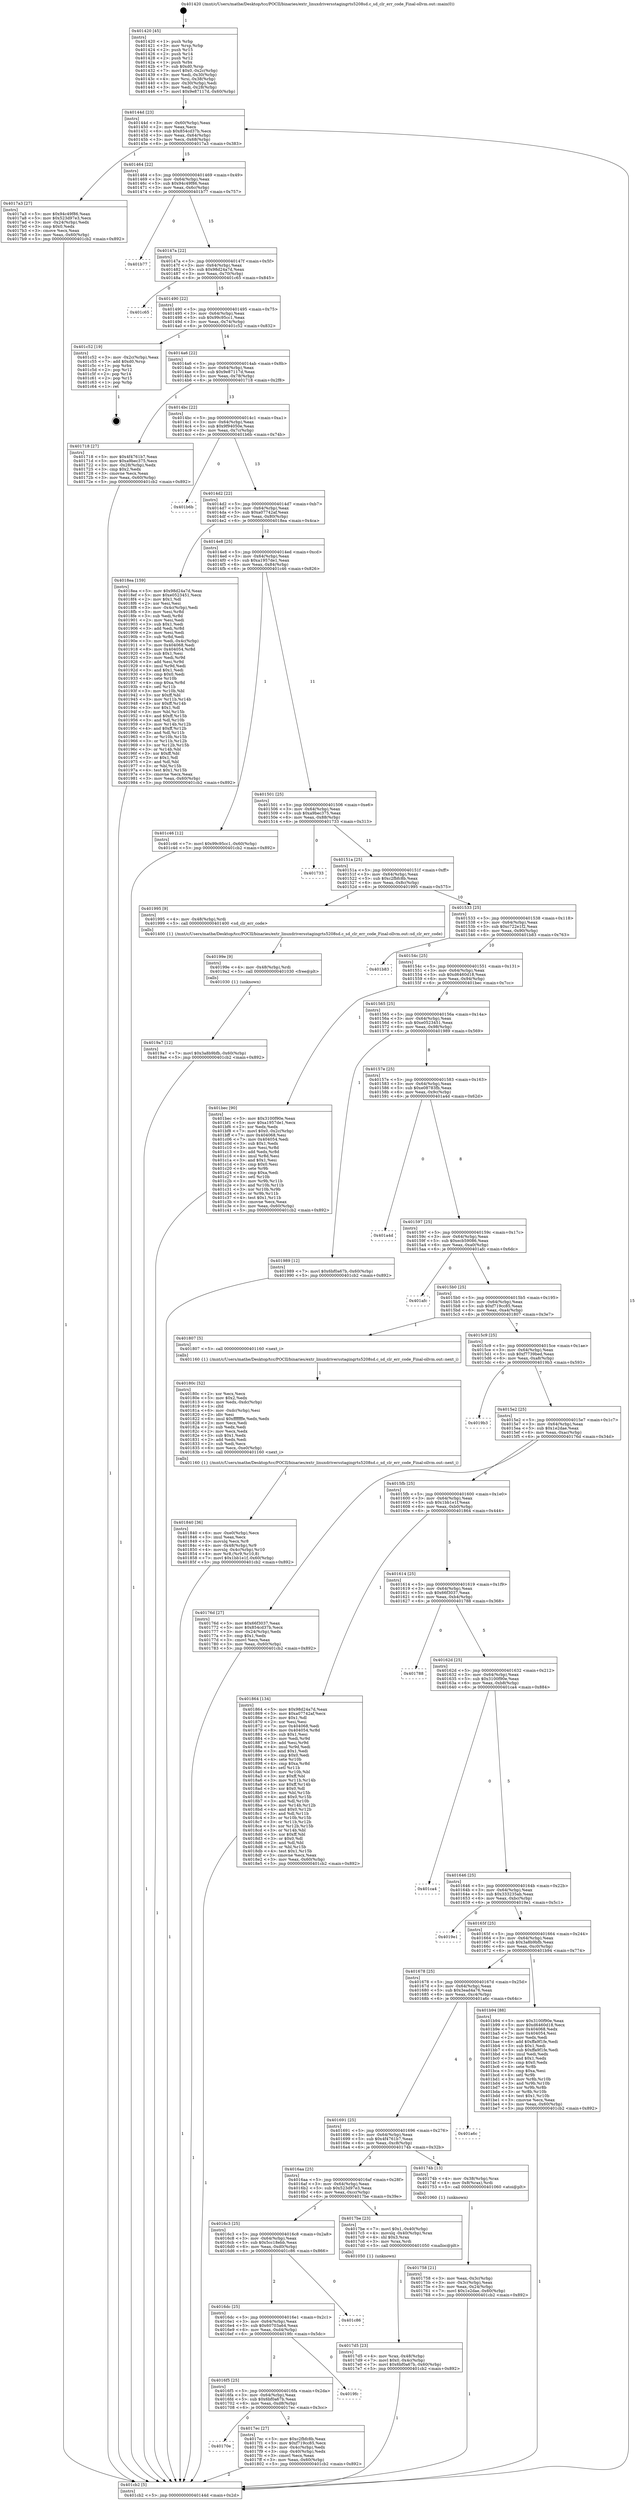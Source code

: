 digraph "0x401420" {
  label = "0x401420 (/mnt/c/Users/mathe/Desktop/tcc/POCII/binaries/extr_linuxdriversstagingrts5208sd.c_sd_clr_err_code_Final-ollvm.out::main(0))"
  labelloc = "t"
  node[shape=record]

  Entry [label="",width=0.3,height=0.3,shape=circle,fillcolor=black,style=filled]
  "0x40144d" [label="{
     0x40144d [23]\l
     | [instrs]\l
     &nbsp;&nbsp;0x40144d \<+3\>: mov -0x60(%rbp),%eax\l
     &nbsp;&nbsp;0x401450 \<+2\>: mov %eax,%ecx\l
     &nbsp;&nbsp;0x401452 \<+6\>: sub $0x854cd37b,%ecx\l
     &nbsp;&nbsp;0x401458 \<+3\>: mov %eax,-0x64(%rbp)\l
     &nbsp;&nbsp;0x40145b \<+3\>: mov %ecx,-0x68(%rbp)\l
     &nbsp;&nbsp;0x40145e \<+6\>: je 00000000004017a3 \<main+0x383\>\l
  }"]
  "0x4017a3" [label="{
     0x4017a3 [27]\l
     | [instrs]\l
     &nbsp;&nbsp;0x4017a3 \<+5\>: mov $0x94c49f86,%eax\l
     &nbsp;&nbsp;0x4017a8 \<+5\>: mov $0x523d97e3,%ecx\l
     &nbsp;&nbsp;0x4017ad \<+3\>: mov -0x24(%rbp),%edx\l
     &nbsp;&nbsp;0x4017b0 \<+3\>: cmp $0x0,%edx\l
     &nbsp;&nbsp;0x4017b3 \<+3\>: cmove %ecx,%eax\l
     &nbsp;&nbsp;0x4017b6 \<+3\>: mov %eax,-0x60(%rbp)\l
     &nbsp;&nbsp;0x4017b9 \<+5\>: jmp 0000000000401cb2 \<main+0x892\>\l
  }"]
  "0x401464" [label="{
     0x401464 [22]\l
     | [instrs]\l
     &nbsp;&nbsp;0x401464 \<+5\>: jmp 0000000000401469 \<main+0x49\>\l
     &nbsp;&nbsp;0x401469 \<+3\>: mov -0x64(%rbp),%eax\l
     &nbsp;&nbsp;0x40146c \<+5\>: sub $0x94c49f86,%eax\l
     &nbsp;&nbsp;0x401471 \<+3\>: mov %eax,-0x6c(%rbp)\l
     &nbsp;&nbsp;0x401474 \<+6\>: je 0000000000401b77 \<main+0x757\>\l
  }"]
  Exit [label="",width=0.3,height=0.3,shape=circle,fillcolor=black,style=filled,peripheries=2]
  "0x401b77" [label="{
     0x401b77\l
  }", style=dashed]
  "0x40147a" [label="{
     0x40147a [22]\l
     | [instrs]\l
     &nbsp;&nbsp;0x40147a \<+5\>: jmp 000000000040147f \<main+0x5f\>\l
     &nbsp;&nbsp;0x40147f \<+3\>: mov -0x64(%rbp),%eax\l
     &nbsp;&nbsp;0x401482 \<+5\>: sub $0x98d24a7d,%eax\l
     &nbsp;&nbsp;0x401487 \<+3\>: mov %eax,-0x70(%rbp)\l
     &nbsp;&nbsp;0x40148a \<+6\>: je 0000000000401c65 \<main+0x845\>\l
  }"]
  "0x4019a7" [label="{
     0x4019a7 [12]\l
     | [instrs]\l
     &nbsp;&nbsp;0x4019a7 \<+7\>: movl $0x3a8b9bfb,-0x60(%rbp)\l
     &nbsp;&nbsp;0x4019ae \<+5\>: jmp 0000000000401cb2 \<main+0x892\>\l
  }"]
  "0x401c65" [label="{
     0x401c65\l
  }", style=dashed]
  "0x401490" [label="{
     0x401490 [22]\l
     | [instrs]\l
     &nbsp;&nbsp;0x401490 \<+5\>: jmp 0000000000401495 \<main+0x75\>\l
     &nbsp;&nbsp;0x401495 \<+3\>: mov -0x64(%rbp),%eax\l
     &nbsp;&nbsp;0x401498 \<+5\>: sub $0x99c95cc1,%eax\l
     &nbsp;&nbsp;0x40149d \<+3\>: mov %eax,-0x74(%rbp)\l
     &nbsp;&nbsp;0x4014a0 \<+6\>: je 0000000000401c52 \<main+0x832\>\l
  }"]
  "0x40199e" [label="{
     0x40199e [9]\l
     | [instrs]\l
     &nbsp;&nbsp;0x40199e \<+4\>: mov -0x48(%rbp),%rdi\l
     &nbsp;&nbsp;0x4019a2 \<+5\>: call 0000000000401030 \<free@plt\>\l
     | [calls]\l
     &nbsp;&nbsp;0x401030 \{1\} (unknown)\l
  }"]
  "0x401c52" [label="{
     0x401c52 [19]\l
     | [instrs]\l
     &nbsp;&nbsp;0x401c52 \<+3\>: mov -0x2c(%rbp),%eax\l
     &nbsp;&nbsp;0x401c55 \<+7\>: add $0xd0,%rsp\l
     &nbsp;&nbsp;0x401c5c \<+1\>: pop %rbx\l
     &nbsp;&nbsp;0x401c5d \<+2\>: pop %r12\l
     &nbsp;&nbsp;0x401c5f \<+2\>: pop %r14\l
     &nbsp;&nbsp;0x401c61 \<+2\>: pop %r15\l
     &nbsp;&nbsp;0x401c63 \<+1\>: pop %rbp\l
     &nbsp;&nbsp;0x401c64 \<+1\>: ret\l
  }"]
  "0x4014a6" [label="{
     0x4014a6 [22]\l
     | [instrs]\l
     &nbsp;&nbsp;0x4014a6 \<+5\>: jmp 00000000004014ab \<main+0x8b\>\l
     &nbsp;&nbsp;0x4014ab \<+3\>: mov -0x64(%rbp),%eax\l
     &nbsp;&nbsp;0x4014ae \<+5\>: sub $0x9e87117d,%eax\l
     &nbsp;&nbsp;0x4014b3 \<+3\>: mov %eax,-0x78(%rbp)\l
     &nbsp;&nbsp;0x4014b6 \<+6\>: je 0000000000401718 \<main+0x2f8\>\l
  }"]
  "0x401840" [label="{
     0x401840 [36]\l
     | [instrs]\l
     &nbsp;&nbsp;0x401840 \<+6\>: mov -0xe0(%rbp),%ecx\l
     &nbsp;&nbsp;0x401846 \<+3\>: imul %eax,%ecx\l
     &nbsp;&nbsp;0x401849 \<+3\>: movslq %ecx,%r8\l
     &nbsp;&nbsp;0x40184c \<+4\>: mov -0x48(%rbp),%r9\l
     &nbsp;&nbsp;0x401850 \<+4\>: movslq -0x4c(%rbp),%r10\l
     &nbsp;&nbsp;0x401854 \<+4\>: mov %r8,(%r9,%r10,8)\l
     &nbsp;&nbsp;0x401858 \<+7\>: movl $0x1bb1e1f,-0x60(%rbp)\l
     &nbsp;&nbsp;0x40185f \<+5\>: jmp 0000000000401cb2 \<main+0x892\>\l
  }"]
  "0x401718" [label="{
     0x401718 [27]\l
     | [instrs]\l
     &nbsp;&nbsp;0x401718 \<+5\>: mov $0x4f4761b7,%eax\l
     &nbsp;&nbsp;0x40171d \<+5\>: mov $0xa9bec375,%ecx\l
     &nbsp;&nbsp;0x401722 \<+3\>: mov -0x28(%rbp),%edx\l
     &nbsp;&nbsp;0x401725 \<+3\>: cmp $0x2,%edx\l
     &nbsp;&nbsp;0x401728 \<+3\>: cmovne %ecx,%eax\l
     &nbsp;&nbsp;0x40172b \<+3\>: mov %eax,-0x60(%rbp)\l
     &nbsp;&nbsp;0x40172e \<+5\>: jmp 0000000000401cb2 \<main+0x892\>\l
  }"]
  "0x4014bc" [label="{
     0x4014bc [22]\l
     | [instrs]\l
     &nbsp;&nbsp;0x4014bc \<+5\>: jmp 00000000004014c1 \<main+0xa1\>\l
     &nbsp;&nbsp;0x4014c1 \<+3\>: mov -0x64(%rbp),%eax\l
     &nbsp;&nbsp;0x4014c4 \<+5\>: sub $0x9f94050e,%eax\l
     &nbsp;&nbsp;0x4014c9 \<+3\>: mov %eax,-0x7c(%rbp)\l
     &nbsp;&nbsp;0x4014cc \<+6\>: je 0000000000401b6b \<main+0x74b\>\l
  }"]
  "0x401cb2" [label="{
     0x401cb2 [5]\l
     | [instrs]\l
     &nbsp;&nbsp;0x401cb2 \<+5\>: jmp 000000000040144d \<main+0x2d\>\l
  }"]
  "0x401420" [label="{
     0x401420 [45]\l
     | [instrs]\l
     &nbsp;&nbsp;0x401420 \<+1\>: push %rbp\l
     &nbsp;&nbsp;0x401421 \<+3\>: mov %rsp,%rbp\l
     &nbsp;&nbsp;0x401424 \<+2\>: push %r15\l
     &nbsp;&nbsp;0x401426 \<+2\>: push %r14\l
     &nbsp;&nbsp;0x401428 \<+2\>: push %r12\l
     &nbsp;&nbsp;0x40142a \<+1\>: push %rbx\l
     &nbsp;&nbsp;0x40142b \<+7\>: sub $0xd0,%rsp\l
     &nbsp;&nbsp;0x401432 \<+7\>: movl $0x0,-0x2c(%rbp)\l
     &nbsp;&nbsp;0x401439 \<+3\>: mov %edi,-0x30(%rbp)\l
     &nbsp;&nbsp;0x40143c \<+4\>: mov %rsi,-0x38(%rbp)\l
     &nbsp;&nbsp;0x401440 \<+3\>: mov -0x30(%rbp),%edi\l
     &nbsp;&nbsp;0x401443 \<+3\>: mov %edi,-0x28(%rbp)\l
     &nbsp;&nbsp;0x401446 \<+7\>: movl $0x9e87117d,-0x60(%rbp)\l
  }"]
  "0x40180c" [label="{
     0x40180c [52]\l
     | [instrs]\l
     &nbsp;&nbsp;0x40180c \<+2\>: xor %ecx,%ecx\l
     &nbsp;&nbsp;0x40180e \<+5\>: mov $0x2,%edx\l
     &nbsp;&nbsp;0x401813 \<+6\>: mov %edx,-0xdc(%rbp)\l
     &nbsp;&nbsp;0x401819 \<+1\>: cltd\l
     &nbsp;&nbsp;0x40181a \<+6\>: mov -0xdc(%rbp),%esi\l
     &nbsp;&nbsp;0x401820 \<+2\>: idiv %esi\l
     &nbsp;&nbsp;0x401822 \<+6\>: imul $0xfffffffe,%edx,%edx\l
     &nbsp;&nbsp;0x401828 \<+2\>: mov %ecx,%edi\l
     &nbsp;&nbsp;0x40182a \<+2\>: sub %edx,%edi\l
     &nbsp;&nbsp;0x40182c \<+2\>: mov %ecx,%edx\l
     &nbsp;&nbsp;0x40182e \<+3\>: sub $0x1,%edx\l
     &nbsp;&nbsp;0x401831 \<+2\>: add %edx,%edi\l
     &nbsp;&nbsp;0x401833 \<+2\>: sub %edi,%ecx\l
     &nbsp;&nbsp;0x401835 \<+6\>: mov %ecx,-0xe0(%rbp)\l
     &nbsp;&nbsp;0x40183b \<+5\>: call 0000000000401160 \<next_i\>\l
     | [calls]\l
     &nbsp;&nbsp;0x401160 \{1\} (/mnt/c/Users/mathe/Desktop/tcc/POCII/binaries/extr_linuxdriversstagingrts5208sd.c_sd_clr_err_code_Final-ollvm.out::next_i)\l
  }"]
  "0x401b6b" [label="{
     0x401b6b\l
  }", style=dashed]
  "0x4014d2" [label="{
     0x4014d2 [22]\l
     | [instrs]\l
     &nbsp;&nbsp;0x4014d2 \<+5\>: jmp 00000000004014d7 \<main+0xb7\>\l
     &nbsp;&nbsp;0x4014d7 \<+3\>: mov -0x64(%rbp),%eax\l
     &nbsp;&nbsp;0x4014da \<+5\>: sub $0xa07742af,%eax\l
     &nbsp;&nbsp;0x4014df \<+3\>: mov %eax,-0x80(%rbp)\l
     &nbsp;&nbsp;0x4014e2 \<+6\>: je 00000000004018ea \<main+0x4ca\>\l
  }"]
  "0x40170e" [label="{
     0x40170e\l
  }", style=dashed]
  "0x4018ea" [label="{
     0x4018ea [159]\l
     | [instrs]\l
     &nbsp;&nbsp;0x4018ea \<+5\>: mov $0x98d24a7d,%eax\l
     &nbsp;&nbsp;0x4018ef \<+5\>: mov $0xe0523451,%ecx\l
     &nbsp;&nbsp;0x4018f4 \<+2\>: mov $0x1,%dl\l
     &nbsp;&nbsp;0x4018f6 \<+2\>: xor %esi,%esi\l
     &nbsp;&nbsp;0x4018f8 \<+3\>: mov -0x4c(%rbp),%edi\l
     &nbsp;&nbsp;0x4018fb \<+3\>: mov %esi,%r8d\l
     &nbsp;&nbsp;0x4018fe \<+3\>: sub %edi,%r8d\l
     &nbsp;&nbsp;0x401901 \<+2\>: mov %esi,%edi\l
     &nbsp;&nbsp;0x401903 \<+3\>: sub $0x1,%edi\l
     &nbsp;&nbsp;0x401906 \<+3\>: add %edi,%r8d\l
     &nbsp;&nbsp;0x401909 \<+2\>: mov %esi,%edi\l
     &nbsp;&nbsp;0x40190b \<+3\>: sub %r8d,%edi\l
     &nbsp;&nbsp;0x40190e \<+3\>: mov %edi,-0x4c(%rbp)\l
     &nbsp;&nbsp;0x401911 \<+7\>: mov 0x404068,%edi\l
     &nbsp;&nbsp;0x401918 \<+8\>: mov 0x404054,%r8d\l
     &nbsp;&nbsp;0x401920 \<+3\>: sub $0x1,%esi\l
     &nbsp;&nbsp;0x401923 \<+3\>: mov %edi,%r9d\l
     &nbsp;&nbsp;0x401926 \<+3\>: add %esi,%r9d\l
     &nbsp;&nbsp;0x401929 \<+4\>: imul %r9d,%edi\l
     &nbsp;&nbsp;0x40192d \<+3\>: and $0x1,%edi\l
     &nbsp;&nbsp;0x401930 \<+3\>: cmp $0x0,%edi\l
     &nbsp;&nbsp;0x401933 \<+4\>: sete %r10b\l
     &nbsp;&nbsp;0x401937 \<+4\>: cmp $0xa,%r8d\l
     &nbsp;&nbsp;0x40193b \<+4\>: setl %r11b\l
     &nbsp;&nbsp;0x40193f \<+3\>: mov %r10b,%bl\l
     &nbsp;&nbsp;0x401942 \<+3\>: xor $0xff,%bl\l
     &nbsp;&nbsp;0x401945 \<+3\>: mov %r11b,%r14b\l
     &nbsp;&nbsp;0x401948 \<+4\>: xor $0xff,%r14b\l
     &nbsp;&nbsp;0x40194c \<+3\>: xor $0x1,%dl\l
     &nbsp;&nbsp;0x40194f \<+3\>: mov %bl,%r15b\l
     &nbsp;&nbsp;0x401952 \<+4\>: and $0xff,%r15b\l
     &nbsp;&nbsp;0x401956 \<+3\>: and %dl,%r10b\l
     &nbsp;&nbsp;0x401959 \<+3\>: mov %r14b,%r12b\l
     &nbsp;&nbsp;0x40195c \<+4\>: and $0xff,%r12b\l
     &nbsp;&nbsp;0x401960 \<+3\>: and %dl,%r11b\l
     &nbsp;&nbsp;0x401963 \<+3\>: or %r10b,%r15b\l
     &nbsp;&nbsp;0x401966 \<+3\>: or %r11b,%r12b\l
     &nbsp;&nbsp;0x401969 \<+3\>: xor %r12b,%r15b\l
     &nbsp;&nbsp;0x40196c \<+3\>: or %r14b,%bl\l
     &nbsp;&nbsp;0x40196f \<+3\>: xor $0xff,%bl\l
     &nbsp;&nbsp;0x401972 \<+3\>: or $0x1,%dl\l
     &nbsp;&nbsp;0x401975 \<+2\>: and %dl,%bl\l
     &nbsp;&nbsp;0x401977 \<+3\>: or %bl,%r15b\l
     &nbsp;&nbsp;0x40197a \<+4\>: test $0x1,%r15b\l
     &nbsp;&nbsp;0x40197e \<+3\>: cmovne %ecx,%eax\l
     &nbsp;&nbsp;0x401981 \<+3\>: mov %eax,-0x60(%rbp)\l
     &nbsp;&nbsp;0x401984 \<+5\>: jmp 0000000000401cb2 \<main+0x892\>\l
  }"]
  "0x4014e8" [label="{
     0x4014e8 [25]\l
     | [instrs]\l
     &nbsp;&nbsp;0x4014e8 \<+5\>: jmp 00000000004014ed \<main+0xcd\>\l
     &nbsp;&nbsp;0x4014ed \<+3\>: mov -0x64(%rbp),%eax\l
     &nbsp;&nbsp;0x4014f0 \<+5\>: sub $0xa1957de1,%eax\l
     &nbsp;&nbsp;0x4014f5 \<+6\>: mov %eax,-0x84(%rbp)\l
     &nbsp;&nbsp;0x4014fb \<+6\>: je 0000000000401c46 \<main+0x826\>\l
  }"]
  "0x4017ec" [label="{
     0x4017ec [27]\l
     | [instrs]\l
     &nbsp;&nbsp;0x4017ec \<+5\>: mov $0xc2fbfc8b,%eax\l
     &nbsp;&nbsp;0x4017f1 \<+5\>: mov $0xf719cc85,%ecx\l
     &nbsp;&nbsp;0x4017f6 \<+3\>: mov -0x4c(%rbp),%edx\l
     &nbsp;&nbsp;0x4017f9 \<+3\>: cmp -0x40(%rbp),%edx\l
     &nbsp;&nbsp;0x4017fc \<+3\>: cmovl %ecx,%eax\l
     &nbsp;&nbsp;0x4017ff \<+3\>: mov %eax,-0x60(%rbp)\l
     &nbsp;&nbsp;0x401802 \<+5\>: jmp 0000000000401cb2 \<main+0x892\>\l
  }"]
  "0x401c46" [label="{
     0x401c46 [12]\l
     | [instrs]\l
     &nbsp;&nbsp;0x401c46 \<+7\>: movl $0x99c95cc1,-0x60(%rbp)\l
     &nbsp;&nbsp;0x401c4d \<+5\>: jmp 0000000000401cb2 \<main+0x892\>\l
  }"]
  "0x401501" [label="{
     0x401501 [25]\l
     | [instrs]\l
     &nbsp;&nbsp;0x401501 \<+5\>: jmp 0000000000401506 \<main+0xe6\>\l
     &nbsp;&nbsp;0x401506 \<+3\>: mov -0x64(%rbp),%eax\l
     &nbsp;&nbsp;0x401509 \<+5\>: sub $0xa9bec375,%eax\l
     &nbsp;&nbsp;0x40150e \<+6\>: mov %eax,-0x88(%rbp)\l
     &nbsp;&nbsp;0x401514 \<+6\>: je 0000000000401733 \<main+0x313\>\l
  }"]
  "0x4016f5" [label="{
     0x4016f5 [25]\l
     | [instrs]\l
     &nbsp;&nbsp;0x4016f5 \<+5\>: jmp 00000000004016fa \<main+0x2da\>\l
     &nbsp;&nbsp;0x4016fa \<+3\>: mov -0x64(%rbp),%eax\l
     &nbsp;&nbsp;0x4016fd \<+5\>: sub $0x6bf0a67b,%eax\l
     &nbsp;&nbsp;0x401702 \<+6\>: mov %eax,-0xd8(%rbp)\l
     &nbsp;&nbsp;0x401708 \<+6\>: je 00000000004017ec \<main+0x3cc\>\l
  }"]
  "0x401733" [label="{
     0x401733\l
  }", style=dashed]
  "0x40151a" [label="{
     0x40151a [25]\l
     | [instrs]\l
     &nbsp;&nbsp;0x40151a \<+5\>: jmp 000000000040151f \<main+0xff\>\l
     &nbsp;&nbsp;0x40151f \<+3\>: mov -0x64(%rbp),%eax\l
     &nbsp;&nbsp;0x401522 \<+5\>: sub $0xc2fbfc8b,%eax\l
     &nbsp;&nbsp;0x401527 \<+6\>: mov %eax,-0x8c(%rbp)\l
     &nbsp;&nbsp;0x40152d \<+6\>: je 0000000000401995 \<main+0x575\>\l
  }"]
  "0x4019fc" [label="{
     0x4019fc\l
  }", style=dashed]
  "0x401995" [label="{
     0x401995 [9]\l
     | [instrs]\l
     &nbsp;&nbsp;0x401995 \<+4\>: mov -0x48(%rbp),%rdi\l
     &nbsp;&nbsp;0x401999 \<+5\>: call 0000000000401400 \<sd_clr_err_code\>\l
     | [calls]\l
     &nbsp;&nbsp;0x401400 \{1\} (/mnt/c/Users/mathe/Desktop/tcc/POCII/binaries/extr_linuxdriversstagingrts5208sd.c_sd_clr_err_code_Final-ollvm.out::sd_clr_err_code)\l
  }"]
  "0x401533" [label="{
     0x401533 [25]\l
     | [instrs]\l
     &nbsp;&nbsp;0x401533 \<+5\>: jmp 0000000000401538 \<main+0x118\>\l
     &nbsp;&nbsp;0x401538 \<+3\>: mov -0x64(%rbp),%eax\l
     &nbsp;&nbsp;0x40153b \<+5\>: sub $0xc722e1f2,%eax\l
     &nbsp;&nbsp;0x401540 \<+6\>: mov %eax,-0x90(%rbp)\l
     &nbsp;&nbsp;0x401546 \<+6\>: je 0000000000401b83 \<main+0x763\>\l
  }"]
  "0x4016dc" [label="{
     0x4016dc [25]\l
     | [instrs]\l
     &nbsp;&nbsp;0x4016dc \<+5\>: jmp 00000000004016e1 \<main+0x2c1\>\l
     &nbsp;&nbsp;0x4016e1 \<+3\>: mov -0x64(%rbp),%eax\l
     &nbsp;&nbsp;0x4016e4 \<+5\>: sub $0x60703a64,%eax\l
     &nbsp;&nbsp;0x4016e9 \<+6\>: mov %eax,-0xd4(%rbp)\l
     &nbsp;&nbsp;0x4016ef \<+6\>: je 00000000004019fc \<main+0x5dc\>\l
  }"]
  "0x401b83" [label="{
     0x401b83\l
  }", style=dashed]
  "0x40154c" [label="{
     0x40154c [25]\l
     | [instrs]\l
     &nbsp;&nbsp;0x40154c \<+5\>: jmp 0000000000401551 \<main+0x131\>\l
     &nbsp;&nbsp;0x401551 \<+3\>: mov -0x64(%rbp),%eax\l
     &nbsp;&nbsp;0x401554 \<+5\>: sub $0xd6460d18,%eax\l
     &nbsp;&nbsp;0x401559 \<+6\>: mov %eax,-0x94(%rbp)\l
     &nbsp;&nbsp;0x40155f \<+6\>: je 0000000000401bec \<main+0x7cc\>\l
  }"]
  "0x401c86" [label="{
     0x401c86\l
  }", style=dashed]
  "0x401bec" [label="{
     0x401bec [90]\l
     | [instrs]\l
     &nbsp;&nbsp;0x401bec \<+5\>: mov $0x3100f90e,%eax\l
     &nbsp;&nbsp;0x401bf1 \<+5\>: mov $0xa1957de1,%ecx\l
     &nbsp;&nbsp;0x401bf6 \<+2\>: xor %edx,%edx\l
     &nbsp;&nbsp;0x401bf8 \<+7\>: movl $0x0,-0x2c(%rbp)\l
     &nbsp;&nbsp;0x401bff \<+7\>: mov 0x404068,%esi\l
     &nbsp;&nbsp;0x401c06 \<+7\>: mov 0x404054,%edi\l
     &nbsp;&nbsp;0x401c0d \<+3\>: sub $0x1,%edx\l
     &nbsp;&nbsp;0x401c10 \<+3\>: mov %esi,%r8d\l
     &nbsp;&nbsp;0x401c13 \<+3\>: add %edx,%r8d\l
     &nbsp;&nbsp;0x401c16 \<+4\>: imul %r8d,%esi\l
     &nbsp;&nbsp;0x401c1a \<+3\>: and $0x1,%esi\l
     &nbsp;&nbsp;0x401c1d \<+3\>: cmp $0x0,%esi\l
     &nbsp;&nbsp;0x401c20 \<+4\>: sete %r9b\l
     &nbsp;&nbsp;0x401c24 \<+3\>: cmp $0xa,%edi\l
     &nbsp;&nbsp;0x401c27 \<+4\>: setl %r10b\l
     &nbsp;&nbsp;0x401c2b \<+3\>: mov %r9b,%r11b\l
     &nbsp;&nbsp;0x401c2e \<+3\>: and %r10b,%r11b\l
     &nbsp;&nbsp;0x401c31 \<+3\>: xor %r10b,%r9b\l
     &nbsp;&nbsp;0x401c34 \<+3\>: or %r9b,%r11b\l
     &nbsp;&nbsp;0x401c37 \<+4\>: test $0x1,%r11b\l
     &nbsp;&nbsp;0x401c3b \<+3\>: cmovne %ecx,%eax\l
     &nbsp;&nbsp;0x401c3e \<+3\>: mov %eax,-0x60(%rbp)\l
     &nbsp;&nbsp;0x401c41 \<+5\>: jmp 0000000000401cb2 \<main+0x892\>\l
  }"]
  "0x401565" [label="{
     0x401565 [25]\l
     | [instrs]\l
     &nbsp;&nbsp;0x401565 \<+5\>: jmp 000000000040156a \<main+0x14a\>\l
     &nbsp;&nbsp;0x40156a \<+3\>: mov -0x64(%rbp),%eax\l
     &nbsp;&nbsp;0x40156d \<+5\>: sub $0xe0523451,%eax\l
     &nbsp;&nbsp;0x401572 \<+6\>: mov %eax,-0x98(%rbp)\l
     &nbsp;&nbsp;0x401578 \<+6\>: je 0000000000401989 \<main+0x569\>\l
  }"]
  "0x4017d5" [label="{
     0x4017d5 [23]\l
     | [instrs]\l
     &nbsp;&nbsp;0x4017d5 \<+4\>: mov %rax,-0x48(%rbp)\l
     &nbsp;&nbsp;0x4017d9 \<+7\>: movl $0x0,-0x4c(%rbp)\l
     &nbsp;&nbsp;0x4017e0 \<+7\>: movl $0x6bf0a67b,-0x60(%rbp)\l
     &nbsp;&nbsp;0x4017e7 \<+5\>: jmp 0000000000401cb2 \<main+0x892\>\l
  }"]
  "0x401989" [label="{
     0x401989 [12]\l
     | [instrs]\l
     &nbsp;&nbsp;0x401989 \<+7\>: movl $0x6bf0a67b,-0x60(%rbp)\l
     &nbsp;&nbsp;0x401990 \<+5\>: jmp 0000000000401cb2 \<main+0x892\>\l
  }"]
  "0x40157e" [label="{
     0x40157e [25]\l
     | [instrs]\l
     &nbsp;&nbsp;0x40157e \<+5\>: jmp 0000000000401583 \<main+0x163\>\l
     &nbsp;&nbsp;0x401583 \<+3\>: mov -0x64(%rbp),%eax\l
     &nbsp;&nbsp;0x401586 \<+5\>: sub $0xe08783fb,%eax\l
     &nbsp;&nbsp;0x40158b \<+6\>: mov %eax,-0x9c(%rbp)\l
     &nbsp;&nbsp;0x401591 \<+6\>: je 0000000000401a4d \<main+0x62d\>\l
  }"]
  "0x4016c3" [label="{
     0x4016c3 [25]\l
     | [instrs]\l
     &nbsp;&nbsp;0x4016c3 \<+5\>: jmp 00000000004016c8 \<main+0x2a8\>\l
     &nbsp;&nbsp;0x4016c8 \<+3\>: mov -0x64(%rbp),%eax\l
     &nbsp;&nbsp;0x4016cb \<+5\>: sub $0x5cc18ebb,%eax\l
     &nbsp;&nbsp;0x4016d0 \<+6\>: mov %eax,-0xd0(%rbp)\l
     &nbsp;&nbsp;0x4016d6 \<+6\>: je 0000000000401c86 \<main+0x866\>\l
  }"]
  "0x401a4d" [label="{
     0x401a4d\l
  }", style=dashed]
  "0x401597" [label="{
     0x401597 [25]\l
     | [instrs]\l
     &nbsp;&nbsp;0x401597 \<+5\>: jmp 000000000040159c \<main+0x17c\>\l
     &nbsp;&nbsp;0x40159c \<+3\>: mov -0x64(%rbp),%eax\l
     &nbsp;&nbsp;0x40159f \<+5\>: sub $0xecb59086,%eax\l
     &nbsp;&nbsp;0x4015a4 \<+6\>: mov %eax,-0xa0(%rbp)\l
     &nbsp;&nbsp;0x4015aa \<+6\>: je 0000000000401afc \<main+0x6dc\>\l
  }"]
  "0x4017be" [label="{
     0x4017be [23]\l
     | [instrs]\l
     &nbsp;&nbsp;0x4017be \<+7\>: movl $0x1,-0x40(%rbp)\l
     &nbsp;&nbsp;0x4017c5 \<+4\>: movslq -0x40(%rbp),%rax\l
     &nbsp;&nbsp;0x4017c9 \<+4\>: shl $0x3,%rax\l
     &nbsp;&nbsp;0x4017cd \<+3\>: mov %rax,%rdi\l
     &nbsp;&nbsp;0x4017d0 \<+5\>: call 0000000000401050 \<malloc@plt\>\l
     | [calls]\l
     &nbsp;&nbsp;0x401050 \{1\} (unknown)\l
  }"]
  "0x401afc" [label="{
     0x401afc\l
  }", style=dashed]
  "0x4015b0" [label="{
     0x4015b0 [25]\l
     | [instrs]\l
     &nbsp;&nbsp;0x4015b0 \<+5\>: jmp 00000000004015b5 \<main+0x195\>\l
     &nbsp;&nbsp;0x4015b5 \<+3\>: mov -0x64(%rbp),%eax\l
     &nbsp;&nbsp;0x4015b8 \<+5\>: sub $0xf719cc85,%eax\l
     &nbsp;&nbsp;0x4015bd \<+6\>: mov %eax,-0xa4(%rbp)\l
     &nbsp;&nbsp;0x4015c3 \<+6\>: je 0000000000401807 \<main+0x3e7\>\l
  }"]
  "0x401758" [label="{
     0x401758 [21]\l
     | [instrs]\l
     &nbsp;&nbsp;0x401758 \<+3\>: mov %eax,-0x3c(%rbp)\l
     &nbsp;&nbsp;0x40175b \<+3\>: mov -0x3c(%rbp),%eax\l
     &nbsp;&nbsp;0x40175e \<+3\>: mov %eax,-0x24(%rbp)\l
     &nbsp;&nbsp;0x401761 \<+7\>: movl $0x1e2dae,-0x60(%rbp)\l
     &nbsp;&nbsp;0x401768 \<+5\>: jmp 0000000000401cb2 \<main+0x892\>\l
  }"]
  "0x401807" [label="{
     0x401807 [5]\l
     | [instrs]\l
     &nbsp;&nbsp;0x401807 \<+5\>: call 0000000000401160 \<next_i\>\l
     | [calls]\l
     &nbsp;&nbsp;0x401160 \{1\} (/mnt/c/Users/mathe/Desktop/tcc/POCII/binaries/extr_linuxdriversstagingrts5208sd.c_sd_clr_err_code_Final-ollvm.out::next_i)\l
  }"]
  "0x4015c9" [label="{
     0x4015c9 [25]\l
     | [instrs]\l
     &nbsp;&nbsp;0x4015c9 \<+5\>: jmp 00000000004015ce \<main+0x1ae\>\l
     &nbsp;&nbsp;0x4015ce \<+3\>: mov -0x64(%rbp),%eax\l
     &nbsp;&nbsp;0x4015d1 \<+5\>: sub $0xf7739bed,%eax\l
     &nbsp;&nbsp;0x4015d6 \<+6\>: mov %eax,-0xa8(%rbp)\l
     &nbsp;&nbsp;0x4015dc \<+6\>: je 00000000004019b3 \<main+0x593\>\l
  }"]
  "0x4016aa" [label="{
     0x4016aa [25]\l
     | [instrs]\l
     &nbsp;&nbsp;0x4016aa \<+5\>: jmp 00000000004016af \<main+0x28f\>\l
     &nbsp;&nbsp;0x4016af \<+3\>: mov -0x64(%rbp),%eax\l
     &nbsp;&nbsp;0x4016b2 \<+5\>: sub $0x523d97e3,%eax\l
     &nbsp;&nbsp;0x4016b7 \<+6\>: mov %eax,-0xcc(%rbp)\l
     &nbsp;&nbsp;0x4016bd \<+6\>: je 00000000004017be \<main+0x39e\>\l
  }"]
  "0x4019b3" [label="{
     0x4019b3\l
  }", style=dashed]
  "0x4015e2" [label="{
     0x4015e2 [25]\l
     | [instrs]\l
     &nbsp;&nbsp;0x4015e2 \<+5\>: jmp 00000000004015e7 \<main+0x1c7\>\l
     &nbsp;&nbsp;0x4015e7 \<+3\>: mov -0x64(%rbp),%eax\l
     &nbsp;&nbsp;0x4015ea \<+5\>: sub $0x1e2dae,%eax\l
     &nbsp;&nbsp;0x4015ef \<+6\>: mov %eax,-0xac(%rbp)\l
     &nbsp;&nbsp;0x4015f5 \<+6\>: je 000000000040176d \<main+0x34d\>\l
  }"]
  "0x40174b" [label="{
     0x40174b [13]\l
     | [instrs]\l
     &nbsp;&nbsp;0x40174b \<+4\>: mov -0x38(%rbp),%rax\l
     &nbsp;&nbsp;0x40174f \<+4\>: mov 0x8(%rax),%rdi\l
     &nbsp;&nbsp;0x401753 \<+5\>: call 0000000000401060 \<atoi@plt\>\l
     | [calls]\l
     &nbsp;&nbsp;0x401060 \{1\} (unknown)\l
  }"]
  "0x40176d" [label="{
     0x40176d [27]\l
     | [instrs]\l
     &nbsp;&nbsp;0x40176d \<+5\>: mov $0x66f3037,%eax\l
     &nbsp;&nbsp;0x401772 \<+5\>: mov $0x854cd37b,%ecx\l
     &nbsp;&nbsp;0x401777 \<+3\>: mov -0x24(%rbp),%edx\l
     &nbsp;&nbsp;0x40177a \<+3\>: cmp $0x1,%edx\l
     &nbsp;&nbsp;0x40177d \<+3\>: cmovl %ecx,%eax\l
     &nbsp;&nbsp;0x401780 \<+3\>: mov %eax,-0x60(%rbp)\l
     &nbsp;&nbsp;0x401783 \<+5\>: jmp 0000000000401cb2 \<main+0x892\>\l
  }"]
  "0x4015fb" [label="{
     0x4015fb [25]\l
     | [instrs]\l
     &nbsp;&nbsp;0x4015fb \<+5\>: jmp 0000000000401600 \<main+0x1e0\>\l
     &nbsp;&nbsp;0x401600 \<+3\>: mov -0x64(%rbp),%eax\l
     &nbsp;&nbsp;0x401603 \<+5\>: sub $0x1bb1e1f,%eax\l
     &nbsp;&nbsp;0x401608 \<+6\>: mov %eax,-0xb0(%rbp)\l
     &nbsp;&nbsp;0x40160e \<+6\>: je 0000000000401864 \<main+0x444\>\l
  }"]
  "0x401691" [label="{
     0x401691 [25]\l
     | [instrs]\l
     &nbsp;&nbsp;0x401691 \<+5\>: jmp 0000000000401696 \<main+0x276\>\l
     &nbsp;&nbsp;0x401696 \<+3\>: mov -0x64(%rbp),%eax\l
     &nbsp;&nbsp;0x401699 \<+5\>: sub $0x4f4761b7,%eax\l
     &nbsp;&nbsp;0x40169e \<+6\>: mov %eax,-0xc8(%rbp)\l
     &nbsp;&nbsp;0x4016a4 \<+6\>: je 000000000040174b \<main+0x32b\>\l
  }"]
  "0x401864" [label="{
     0x401864 [134]\l
     | [instrs]\l
     &nbsp;&nbsp;0x401864 \<+5\>: mov $0x98d24a7d,%eax\l
     &nbsp;&nbsp;0x401869 \<+5\>: mov $0xa07742af,%ecx\l
     &nbsp;&nbsp;0x40186e \<+2\>: mov $0x1,%dl\l
     &nbsp;&nbsp;0x401870 \<+2\>: xor %esi,%esi\l
     &nbsp;&nbsp;0x401872 \<+7\>: mov 0x404068,%edi\l
     &nbsp;&nbsp;0x401879 \<+8\>: mov 0x404054,%r8d\l
     &nbsp;&nbsp;0x401881 \<+3\>: sub $0x1,%esi\l
     &nbsp;&nbsp;0x401884 \<+3\>: mov %edi,%r9d\l
     &nbsp;&nbsp;0x401887 \<+3\>: add %esi,%r9d\l
     &nbsp;&nbsp;0x40188a \<+4\>: imul %r9d,%edi\l
     &nbsp;&nbsp;0x40188e \<+3\>: and $0x1,%edi\l
     &nbsp;&nbsp;0x401891 \<+3\>: cmp $0x0,%edi\l
     &nbsp;&nbsp;0x401894 \<+4\>: sete %r10b\l
     &nbsp;&nbsp;0x401898 \<+4\>: cmp $0xa,%r8d\l
     &nbsp;&nbsp;0x40189c \<+4\>: setl %r11b\l
     &nbsp;&nbsp;0x4018a0 \<+3\>: mov %r10b,%bl\l
     &nbsp;&nbsp;0x4018a3 \<+3\>: xor $0xff,%bl\l
     &nbsp;&nbsp;0x4018a6 \<+3\>: mov %r11b,%r14b\l
     &nbsp;&nbsp;0x4018a9 \<+4\>: xor $0xff,%r14b\l
     &nbsp;&nbsp;0x4018ad \<+3\>: xor $0x0,%dl\l
     &nbsp;&nbsp;0x4018b0 \<+3\>: mov %bl,%r15b\l
     &nbsp;&nbsp;0x4018b3 \<+4\>: and $0x0,%r15b\l
     &nbsp;&nbsp;0x4018b7 \<+3\>: and %dl,%r10b\l
     &nbsp;&nbsp;0x4018ba \<+3\>: mov %r14b,%r12b\l
     &nbsp;&nbsp;0x4018bd \<+4\>: and $0x0,%r12b\l
     &nbsp;&nbsp;0x4018c1 \<+3\>: and %dl,%r11b\l
     &nbsp;&nbsp;0x4018c4 \<+3\>: or %r10b,%r15b\l
     &nbsp;&nbsp;0x4018c7 \<+3\>: or %r11b,%r12b\l
     &nbsp;&nbsp;0x4018ca \<+3\>: xor %r12b,%r15b\l
     &nbsp;&nbsp;0x4018cd \<+3\>: or %r14b,%bl\l
     &nbsp;&nbsp;0x4018d0 \<+3\>: xor $0xff,%bl\l
     &nbsp;&nbsp;0x4018d3 \<+3\>: or $0x0,%dl\l
     &nbsp;&nbsp;0x4018d6 \<+2\>: and %dl,%bl\l
     &nbsp;&nbsp;0x4018d8 \<+3\>: or %bl,%r15b\l
     &nbsp;&nbsp;0x4018db \<+4\>: test $0x1,%r15b\l
     &nbsp;&nbsp;0x4018df \<+3\>: cmovne %ecx,%eax\l
     &nbsp;&nbsp;0x4018e2 \<+3\>: mov %eax,-0x60(%rbp)\l
     &nbsp;&nbsp;0x4018e5 \<+5\>: jmp 0000000000401cb2 \<main+0x892\>\l
  }"]
  "0x401614" [label="{
     0x401614 [25]\l
     | [instrs]\l
     &nbsp;&nbsp;0x401614 \<+5\>: jmp 0000000000401619 \<main+0x1f9\>\l
     &nbsp;&nbsp;0x401619 \<+3\>: mov -0x64(%rbp),%eax\l
     &nbsp;&nbsp;0x40161c \<+5\>: sub $0x66f3037,%eax\l
     &nbsp;&nbsp;0x401621 \<+6\>: mov %eax,-0xb4(%rbp)\l
     &nbsp;&nbsp;0x401627 \<+6\>: je 0000000000401788 \<main+0x368\>\l
  }"]
  "0x401a6c" [label="{
     0x401a6c\l
  }", style=dashed]
  "0x401788" [label="{
     0x401788\l
  }", style=dashed]
  "0x40162d" [label="{
     0x40162d [25]\l
     | [instrs]\l
     &nbsp;&nbsp;0x40162d \<+5\>: jmp 0000000000401632 \<main+0x212\>\l
     &nbsp;&nbsp;0x401632 \<+3\>: mov -0x64(%rbp),%eax\l
     &nbsp;&nbsp;0x401635 \<+5\>: sub $0x3100f90e,%eax\l
     &nbsp;&nbsp;0x40163a \<+6\>: mov %eax,-0xb8(%rbp)\l
     &nbsp;&nbsp;0x401640 \<+6\>: je 0000000000401ca4 \<main+0x884\>\l
  }"]
  "0x401678" [label="{
     0x401678 [25]\l
     | [instrs]\l
     &nbsp;&nbsp;0x401678 \<+5\>: jmp 000000000040167d \<main+0x25d\>\l
     &nbsp;&nbsp;0x40167d \<+3\>: mov -0x64(%rbp),%eax\l
     &nbsp;&nbsp;0x401680 \<+5\>: sub $0x3ead4a76,%eax\l
     &nbsp;&nbsp;0x401685 \<+6\>: mov %eax,-0xc4(%rbp)\l
     &nbsp;&nbsp;0x40168b \<+6\>: je 0000000000401a6c \<main+0x64c\>\l
  }"]
  "0x401ca4" [label="{
     0x401ca4\l
  }", style=dashed]
  "0x401646" [label="{
     0x401646 [25]\l
     | [instrs]\l
     &nbsp;&nbsp;0x401646 \<+5\>: jmp 000000000040164b \<main+0x22b\>\l
     &nbsp;&nbsp;0x40164b \<+3\>: mov -0x64(%rbp),%eax\l
     &nbsp;&nbsp;0x40164e \<+5\>: sub $0x333235ab,%eax\l
     &nbsp;&nbsp;0x401653 \<+6\>: mov %eax,-0xbc(%rbp)\l
     &nbsp;&nbsp;0x401659 \<+6\>: je 00000000004019e1 \<main+0x5c1\>\l
  }"]
  "0x401b94" [label="{
     0x401b94 [88]\l
     | [instrs]\l
     &nbsp;&nbsp;0x401b94 \<+5\>: mov $0x3100f90e,%eax\l
     &nbsp;&nbsp;0x401b99 \<+5\>: mov $0xd6460d18,%ecx\l
     &nbsp;&nbsp;0x401b9e \<+7\>: mov 0x404068,%edx\l
     &nbsp;&nbsp;0x401ba5 \<+7\>: mov 0x404054,%esi\l
     &nbsp;&nbsp;0x401bac \<+2\>: mov %edx,%edi\l
     &nbsp;&nbsp;0x401bae \<+6\>: add $0xffa9f1fe,%edi\l
     &nbsp;&nbsp;0x401bb4 \<+3\>: sub $0x1,%edi\l
     &nbsp;&nbsp;0x401bb7 \<+6\>: sub $0xffa9f1fe,%edi\l
     &nbsp;&nbsp;0x401bbd \<+3\>: imul %edi,%edx\l
     &nbsp;&nbsp;0x401bc0 \<+3\>: and $0x1,%edx\l
     &nbsp;&nbsp;0x401bc3 \<+3\>: cmp $0x0,%edx\l
     &nbsp;&nbsp;0x401bc6 \<+4\>: sete %r8b\l
     &nbsp;&nbsp;0x401bca \<+3\>: cmp $0xa,%esi\l
     &nbsp;&nbsp;0x401bcd \<+4\>: setl %r9b\l
     &nbsp;&nbsp;0x401bd1 \<+3\>: mov %r8b,%r10b\l
     &nbsp;&nbsp;0x401bd4 \<+3\>: and %r9b,%r10b\l
     &nbsp;&nbsp;0x401bd7 \<+3\>: xor %r9b,%r8b\l
     &nbsp;&nbsp;0x401bda \<+3\>: or %r8b,%r10b\l
     &nbsp;&nbsp;0x401bdd \<+4\>: test $0x1,%r10b\l
     &nbsp;&nbsp;0x401be1 \<+3\>: cmovne %ecx,%eax\l
     &nbsp;&nbsp;0x401be4 \<+3\>: mov %eax,-0x60(%rbp)\l
     &nbsp;&nbsp;0x401be7 \<+5\>: jmp 0000000000401cb2 \<main+0x892\>\l
  }"]
  "0x4019e1" [label="{
     0x4019e1\l
  }", style=dashed]
  "0x40165f" [label="{
     0x40165f [25]\l
     | [instrs]\l
     &nbsp;&nbsp;0x40165f \<+5\>: jmp 0000000000401664 \<main+0x244\>\l
     &nbsp;&nbsp;0x401664 \<+3\>: mov -0x64(%rbp),%eax\l
     &nbsp;&nbsp;0x401667 \<+5\>: sub $0x3a8b9bfb,%eax\l
     &nbsp;&nbsp;0x40166c \<+6\>: mov %eax,-0xc0(%rbp)\l
     &nbsp;&nbsp;0x401672 \<+6\>: je 0000000000401b94 \<main+0x774\>\l
  }"]
  Entry -> "0x401420" [label=" 1"]
  "0x40144d" -> "0x4017a3" [label=" 1"]
  "0x40144d" -> "0x401464" [label=" 15"]
  "0x401c52" -> Exit [label=" 1"]
  "0x401464" -> "0x401b77" [label=" 0"]
  "0x401464" -> "0x40147a" [label=" 15"]
  "0x401c46" -> "0x401cb2" [label=" 1"]
  "0x40147a" -> "0x401c65" [label=" 0"]
  "0x40147a" -> "0x401490" [label=" 15"]
  "0x401bec" -> "0x401cb2" [label=" 1"]
  "0x401490" -> "0x401c52" [label=" 1"]
  "0x401490" -> "0x4014a6" [label=" 14"]
  "0x401b94" -> "0x401cb2" [label=" 1"]
  "0x4014a6" -> "0x401718" [label=" 1"]
  "0x4014a6" -> "0x4014bc" [label=" 13"]
  "0x401718" -> "0x401cb2" [label=" 1"]
  "0x401420" -> "0x40144d" [label=" 1"]
  "0x401cb2" -> "0x40144d" [label=" 15"]
  "0x4019a7" -> "0x401cb2" [label=" 1"]
  "0x4014bc" -> "0x401b6b" [label=" 0"]
  "0x4014bc" -> "0x4014d2" [label=" 13"]
  "0x40199e" -> "0x4019a7" [label=" 1"]
  "0x4014d2" -> "0x4018ea" [label=" 1"]
  "0x4014d2" -> "0x4014e8" [label=" 12"]
  "0x401995" -> "0x40199e" [label=" 1"]
  "0x4014e8" -> "0x401c46" [label=" 1"]
  "0x4014e8" -> "0x401501" [label=" 11"]
  "0x401989" -> "0x401cb2" [label=" 1"]
  "0x401501" -> "0x401733" [label=" 0"]
  "0x401501" -> "0x40151a" [label=" 11"]
  "0x401864" -> "0x401cb2" [label=" 1"]
  "0x40151a" -> "0x401995" [label=" 1"]
  "0x40151a" -> "0x401533" [label=" 10"]
  "0x401840" -> "0x401cb2" [label=" 1"]
  "0x401533" -> "0x401b83" [label=" 0"]
  "0x401533" -> "0x40154c" [label=" 10"]
  "0x401807" -> "0x40180c" [label=" 1"]
  "0x40154c" -> "0x401bec" [label=" 1"]
  "0x40154c" -> "0x401565" [label=" 9"]
  "0x4017ec" -> "0x401cb2" [label=" 2"]
  "0x401565" -> "0x401989" [label=" 1"]
  "0x401565" -> "0x40157e" [label=" 8"]
  "0x4016f5" -> "0x4017ec" [label=" 2"]
  "0x40157e" -> "0x401a4d" [label=" 0"]
  "0x40157e" -> "0x401597" [label=" 8"]
  "0x4018ea" -> "0x401cb2" [label=" 1"]
  "0x401597" -> "0x401afc" [label=" 0"]
  "0x401597" -> "0x4015b0" [label=" 8"]
  "0x4016dc" -> "0x4016f5" [label=" 2"]
  "0x4015b0" -> "0x401807" [label=" 1"]
  "0x4015b0" -> "0x4015c9" [label=" 7"]
  "0x40180c" -> "0x401840" [label=" 1"]
  "0x4015c9" -> "0x4019b3" [label=" 0"]
  "0x4015c9" -> "0x4015e2" [label=" 7"]
  "0x4016c3" -> "0x4016dc" [label=" 2"]
  "0x4015e2" -> "0x40176d" [label=" 1"]
  "0x4015e2" -> "0x4015fb" [label=" 6"]
  "0x4016c3" -> "0x401c86" [label=" 0"]
  "0x4015fb" -> "0x401864" [label=" 1"]
  "0x4015fb" -> "0x401614" [label=" 5"]
  "0x4017d5" -> "0x401cb2" [label=" 1"]
  "0x401614" -> "0x401788" [label=" 0"]
  "0x401614" -> "0x40162d" [label=" 5"]
  "0x4017be" -> "0x4017d5" [label=" 1"]
  "0x40162d" -> "0x401ca4" [label=" 0"]
  "0x40162d" -> "0x401646" [label=" 5"]
  "0x4016aa" -> "0x4017be" [label=" 1"]
  "0x401646" -> "0x4019e1" [label=" 0"]
  "0x401646" -> "0x40165f" [label=" 5"]
  "0x4016dc" -> "0x4019fc" [label=" 0"]
  "0x40165f" -> "0x401b94" [label=" 1"]
  "0x40165f" -> "0x401678" [label=" 4"]
  "0x4016aa" -> "0x4016c3" [label=" 2"]
  "0x401678" -> "0x401a6c" [label=" 0"]
  "0x401678" -> "0x401691" [label=" 4"]
  "0x4016f5" -> "0x40170e" [label=" 0"]
  "0x401691" -> "0x40174b" [label=" 1"]
  "0x401691" -> "0x4016aa" [label=" 3"]
  "0x40174b" -> "0x401758" [label=" 1"]
  "0x401758" -> "0x401cb2" [label=" 1"]
  "0x40176d" -> "0x401cb2" [label=" 1"]
  "0x4017a3" -> "0x401cb2" [label=" 1"]
}
